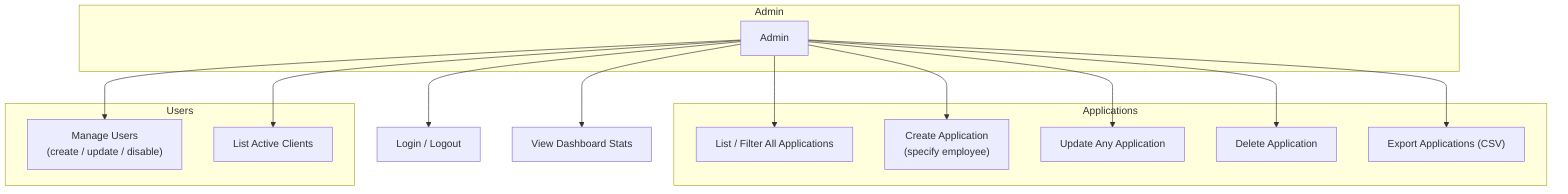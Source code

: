 flowchart TD
  subgraph Admin
    A["Admin"]
  end

  subgraph "Applications"
    UC3["List / Filter All Applications"]
    UC4["Create Application<br/>(specify employee)"]
    UC5["Update Any Application"]
    UC6["Delete Application"]
    UC9["Export Applications (CSV)"]
  end

  subgraph "Users"
    UC7["Manage Users<br/>(create / update / disable)"]
    UC8["List Active Clients"]
  end

  UC1["Login / Logout"]
  UC2["View Dashboard Stats"]

  %% Links
  A --> UC1
  A --> UC2
  A --> UC3
  A --> UC4
  A --> UC5
  A --> UC6
  A --> UC7
  A --> UC8
  A --> UC9